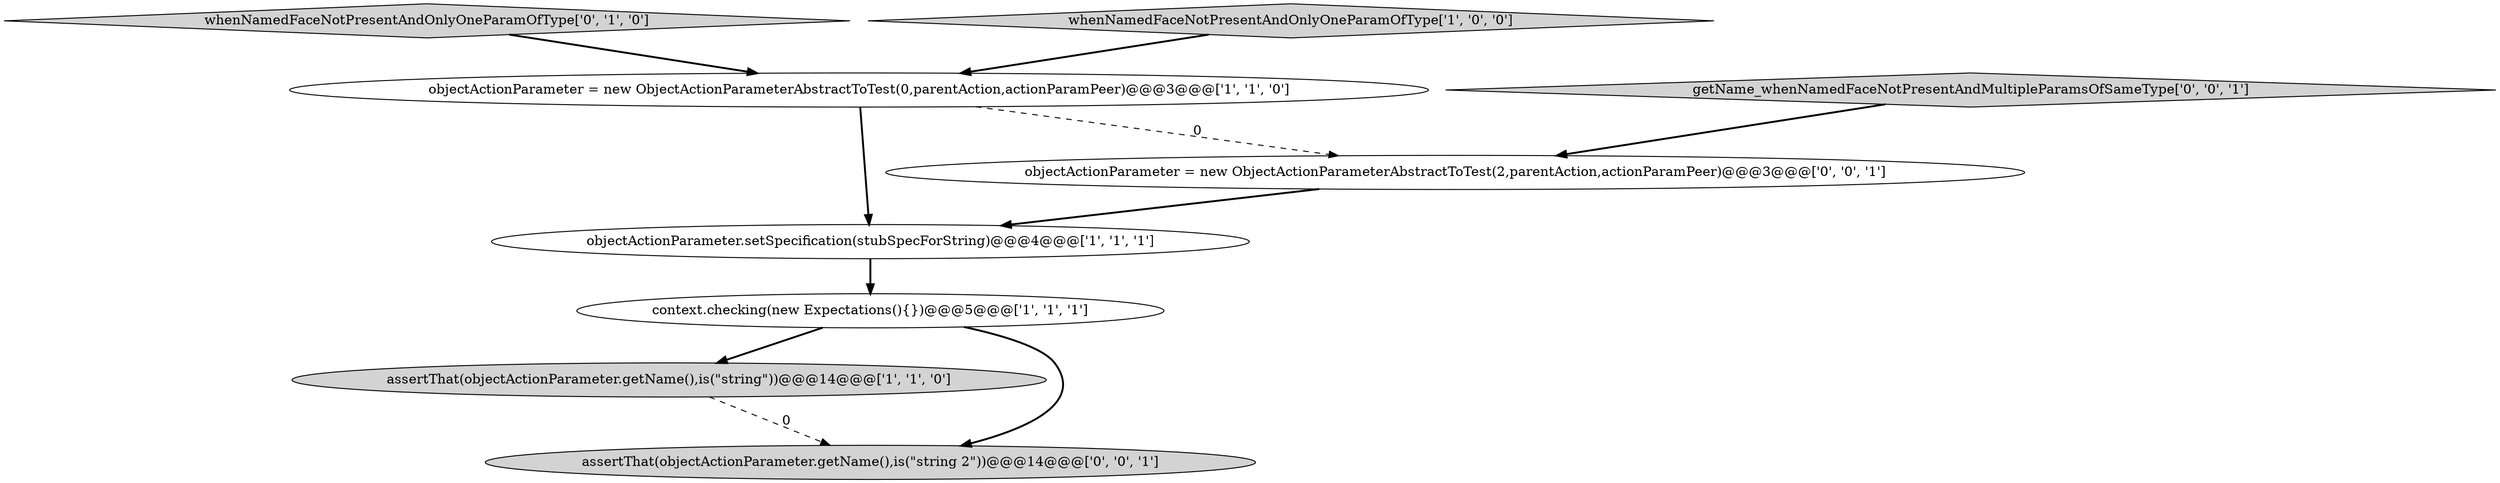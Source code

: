 digraph {
5 [style = filled, label = "whenNamedFaceNotPresentAndOnlyOneParamOfType['0', '1', '0']", fillcolor = lightgray, shape = diamond image = "AAA0AAABBB2BBB"];
8 [style = filled, label = "getName_whenNamedFaceNotPresentAndMultipleParamsOfSameType['0', '0', '1']", fillcolor = lightgray, shape = diamond image = "AAA0AAABBB3BBB"];
3 [style = filled, label = "objectActionParameter.setSpecification(stubSpecForString)@@@4@@@['1', '1', '1']", fillcolor = white, shape = ellipse image = "AAA0AAABBB1BBB"];
1 [style = filled, label = "objectActionParameter = new ObjectActionParameterAbstractToTest(0,parentAction,actionParamPeer)@@@3@@@['1', '1', '0']", fillcolor = white, shape = ellipse image = "AAA0AAABBB1BBB"];
2 [style = filled, label = "context.checking(new Expectations(){})@@@5@@@['1', '1', '1']", fillcolor = white, shape = ellipse image = "AAA0AAABBB1BBB"];
0 [style = filled, label = "assertThat(objectActionParameter.getName(),is(\"string\"))@@@14@@@['1', '1', '0']", fillcolor = lightgray, shape = ellipse image = "AAA0AAABBB1BBB"];
6 [style = filled, label = "assertThat(objectActionParameter.getName(),is(\"string 2\"))@@@14@@@['0', '0', '1']", fillcolor = lightgray, shape = ellipse image = "AAA0AAABBB3BBB"];
4 [style = filled, label = "whenNamedFaceNotPresentAndOnlyOneParamOfType['1', '0', '0']", fillcolor = lightgray, shape = diamond image = "AAA0AAABBB1BBB"];
7 [style = filled, label = "objectActionParameter = new ObjectActionParameterAbstractToTest(2,parentAction,actionParamPeer)@@@3@@@['0', '0', '1']", fillcolor = white, shape = ellipse image = "AAA0AAABBB3BBB"];
1->3 [style = bold, label=""];
5->1 [style = bold, label=""];
4->1 [style = bold, label=""];
2->0 [style = bold, label=""];
1->7 [style = dashed, label="0"];
3->2 [style = bold, label=""];
2->6 [style = bold, label=""];
7->3 [style = bold, label=""];
8->7 [style = bold, label=""];
0->6 [style = dashed, label="0"];
}
